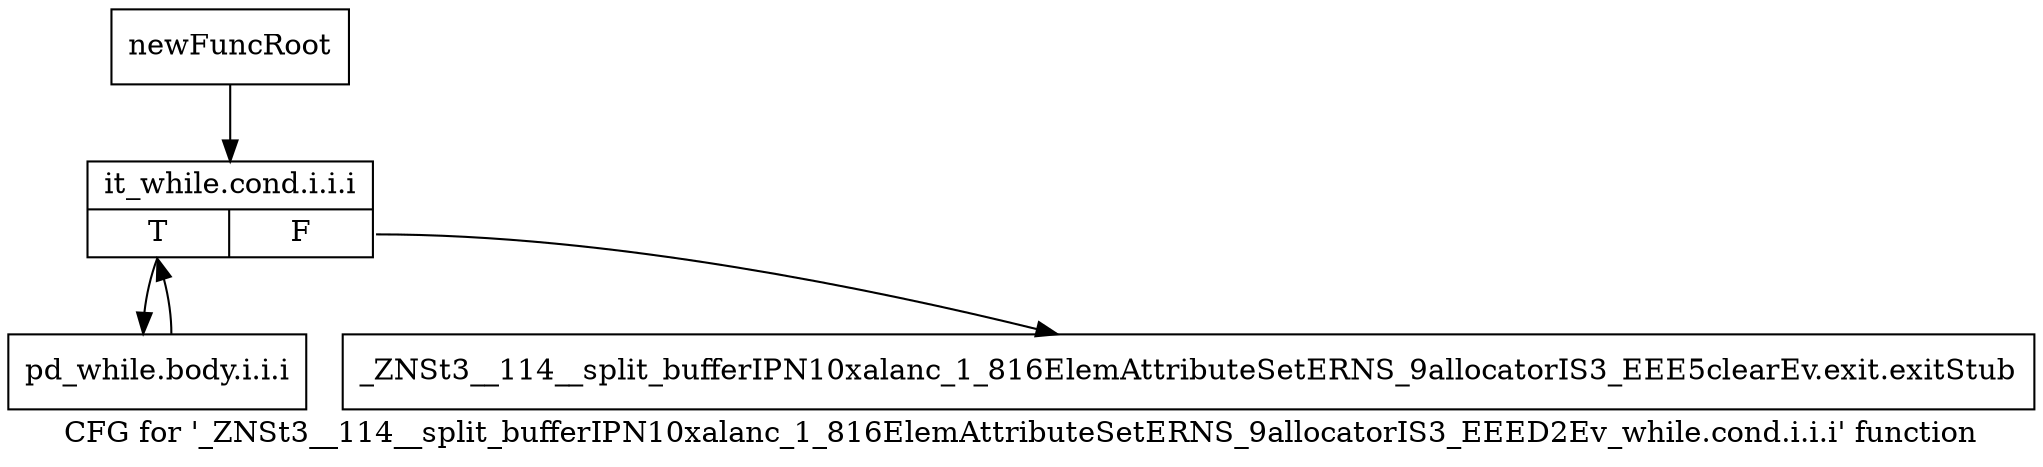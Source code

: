 digraph "CFG for '_ZNSt3__114__split_bufferIPN10xalanc_1_816ElemAttributeSetERNS_9allocatorIS3_EEED2Ev_while.cond.i.i.i' function" {
	label="CFG for '_ZNSt3__114__split_bufferIPN10xalanc_1_816ElemAttributeSetERNS_9allocatorIS3_EEED2Ev_while.cond.i.i.i' function";

	Node0xa0a9ab0 [shape=record,label="{newFuncRoot}"];
	Node0xa0a9ab0 -> Node0xa0a9b50;
	Node0xa0a9b00 [shape=record,label="{_ZNSt3__114__split_bufferIPN10xalanc_1_816ElemAttributeSetERNS_9allocatorIS3_EEE5clearEv.exit.exitStub}"];
	Node0xa0a9b50 [shape=record,label="{it_while.cond.i.i.i|{<s0>T|<s1>F}}"];
	Node0xa0a9b50:s0 -> Node0xa0a9ba0;
	Node0xa0a9b50:s1 -> Node0xa0a9b00;
	Node0xa0a9ba0 [shape=record,label="{pd_while.body.i.i.i}"];
	Node0xa0a9ba0 -> Node0xa0a9b50;
}
